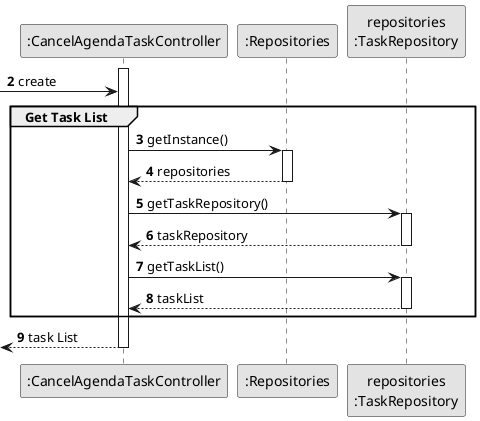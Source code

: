 @startuml
skinparam monochrome true
skinparam packageStyle rectangle
skinparam shadowing false

'title System Sequence Diagram (SSD) - US006

autonumber

participant ":CancelAgendaTaskController" as CTRL
participant ":Repositories" as RepositorySingleton
participant "repositories\n:TaskRepository" as TaskRepo

autonumber 2

activate CTRL

 -> CTRL: create

    group Get Task List

            CTRL -> RepositorySingleton : getInstance()
            activate RepositorySingleton

                RepositorySingleton --> CTRL : repositories
            deactivate RepositorySingleton

            CTRL -> TaskRepo : getTaskRepository()
            activate TaskRepo

                TaskRepo --> CTRL : taskRepository
            deactivate TaskRepo

            CTRL -> TaskRepo :getTaskList()
            activate TaskRepo

            TaskRepo --> CTRL : taskList
            deactivate TaskRepo
    end

 <-- CTRL: task List
deactivate CTRL


@enduml